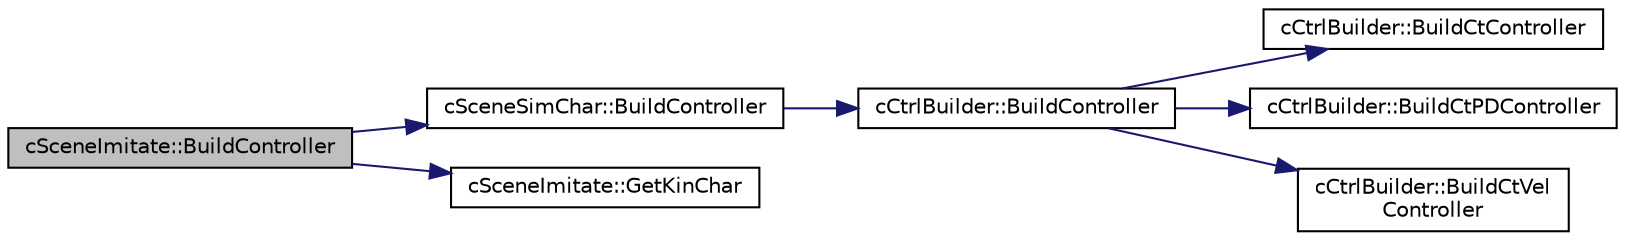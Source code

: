 digraph "cSceneImitate::BuildController"
{
 // LATEX_PDF_SIZE
  edge [fontname="Helvetica",fontsize="10",labelfontname="Helvetica",labelfontsize="10"];
  node [fontname="Helvetica",fontsize="10",shape=record];
  rankdir="LR";
  Node1 [label="cSceneImitate::BuildController",height=0.2,width=0.4,color="black", fillcolor="grey75", style="filled", fontcolor="black",tooltip=" "];
  Node1 -> Node2 [color="midnightblue",fontsize="10",style="solid",fontname="Helvetica"];
  Node2 [label="cSceneSimChar::BuildController",height=0.2,width=0.4,color="black", fillcolor="white", style="filled",URL="$classc_scene_sim_char.html#a16f029cae1578fe9afea6581482028ae",tooltip=" "];
  Node2 -> Node3 [color="midnightblue",fontsize="10",style="solid",fontname="Helvetica"];
  Node3 [label="cCtrlBuilder::BuildController",height=0.2,width=0.4,color="black", fillcolor="white", style="filled",URL="$classc_ctrl_builder.html#a67f3179d9195e44604c597baf2239a6b",tooltip=" "];
  Node3 -> Node4 [color="midnightblue",fontsize="10",style="solid",fontname="Helvetica"];
  Node4 [label="cCtrlBuilder::BuildCtController",height=0.2,width=0.4,color="black", fillcolor="white", style="filled",URL="$classc_ctrl_builder.html#ac733dd4f1bde3a7d828244ab96eb1d64",tooltip=" "];
  Node3 -> Node5 [color="midnightblue",fontsize="10",style="solid",fontname="Helvetica"];
  Node5 [label="cCtrlBuilder::BuildCtPDController",height=0.2,width=0.4,color="black", fillcolor="white", style="filled",URL="$classc_ctrl_builder.html#ad693cf89d213d374c1a7bbbfa8d80066",tooltip=" "];
  Node3 -> Node6 [color="midnightblue",fontsize="10",style="solid",fontname="Helvetica"];
  Node6 [label="cCtrlBuilder::BuildCtVel\lController",height=0.2,width=0.4,color="black", fillcolor="white", style="filled",URL="$classc_ctrl_builder.html#a150d37ed379c2df513b0eb57bef7011f",tooltip=" "];
  Node1 -> Node7 [color="midnightblue",fontsize="10",style="solid",fontname="Helvetica"];
  Node7 [label="cSceneImitate::GetKinChar",height=0.2,width=0.4,color="black", fillcolor="white", style="filled",URL="$classc_scene_imitate.html#a712921943778a0f7631ac723f42f3fc1",tooltip=" "];
}
